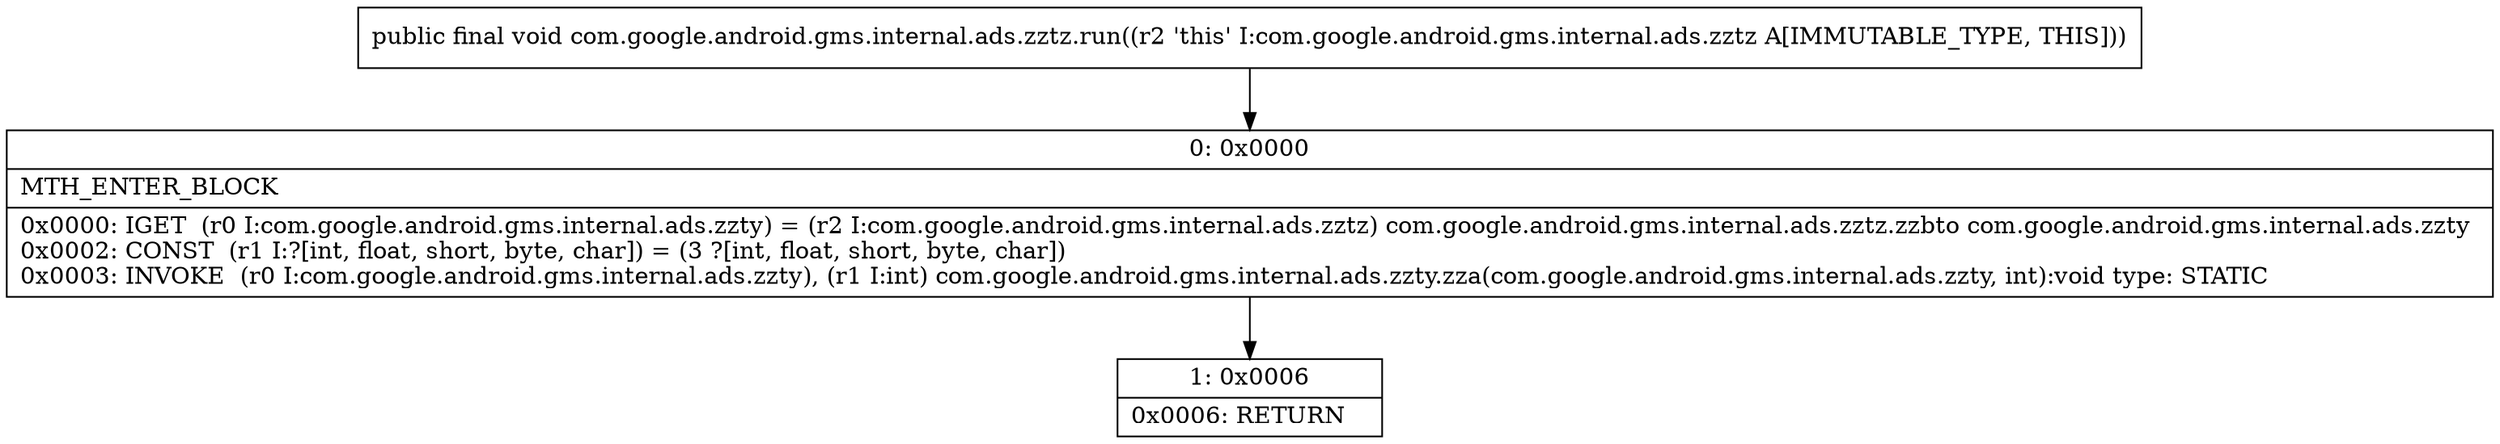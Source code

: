 digraph "CFG forcom.google.android.gms.internal.ads.zztz.run()V" {
Node_0 [shape=record,label="{0\:\ 0x0000|MTH_ENTER_BLOCK\l|0x0000: IGET  (r0 I:com.google.android.gms.internal.ads.zzty) = (r2 I:com.google.android.gms.internal.ads.zztz) com.google.android.gms.internal.ads.zztz.zzbto com.google.android.gms.internal.ads.zzty \l0x0002: CONST  (r1 I:?[int, float, short, byte, char]) = (3 ?[int, float, short, byte, char]) \l0x0003: INVOKE  (r0 I:com.google.android.gms.internal.ads.zzty), (r1 I:int) com.google.android.gms.internal.ads.zzty.zza(com.google.android.gms.internal.ads.zzty, int):void type: STATIC \l}"];
Node_1 [shape=record,label="{1\:\ 0x0006|0x0006: RETURN   \l}"];
MethodNode[shape=record,label="{public final void com.google.android.gms.internal.ads.zztz.run((r2 'this' I:com.google.android.gms.internal.ads.zztz A[IMMUTABLE_TYPE, THIS])) }"];
MethodNode -> Node_0;
Node_0 -> Node_1;
}


